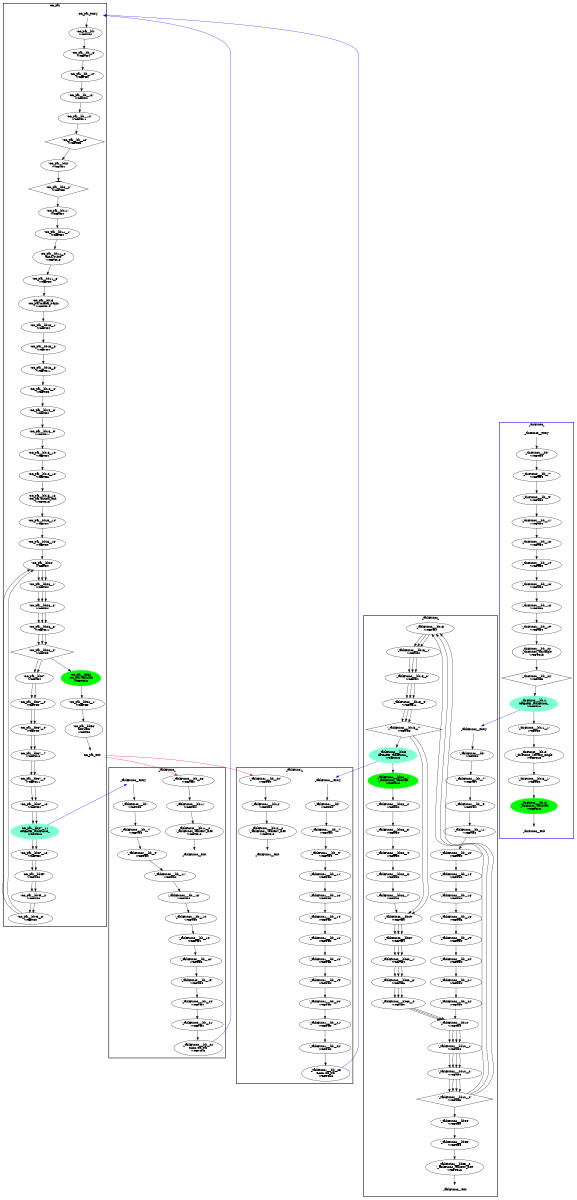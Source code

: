 digraph "CFG" {
fontsize=10;
orientation="portrait";
rankdir="TB";
size="10,8";
CC_par__bb15__1 [fontsize=10, label="\"CC_par__bb15__1\"\nWCET=4", width="0.01"];
CC_par__bb28__6 [fontsize=10, label="\"CC_par__bb28__6\"\nWCET=11", width="0.01"];
CC_par__bb37__10 [fontsize=10, label="\"CC_par__bb37__10\"\nWCET=4", width="0.01"];
CC_par__bb11__3 [fontsize=10, label="\"CC_par__bb11__3\"\nWCET=0", width="0.01"];
CC_par__bb15__15 [fontsize=10, label="\"CC_par__bb15__15\"\nWCET=0", width="0.01"];
CC_par__bb15__5 [fontsize=10, label="\"CC_par__bb15__5\"\nWCET=11", width="0.01"];
CC_par__bb49__3 [fontsize=10, label="\"CC_par__bb49__3\"\nWCET=0", width="0.01"];
CC_par__bb37__11 [color=aquamarine, fontsize=10, label="CC_par__bb37__11\nCREATE _taskFunc0_\nWCET=13", style=filled, width="0.01"];
CC_par__bb15__8 [fontsize=10, label="\"CC_par__bb15__8\"\nWCET=4", width="0.01"];
CC_par__bb15 [fontsize=10, label="CC_par__bb15\n(CC_par)critical_begin\nWCET=13", width="0.01"];
CC_par__bb37__12 [fontsize=10, label="\"CC_par__bb37__12\"\nWCET=0", width="0.01"];
CC_par__bb52 [color=green, fontsize=10, label="CC_par__bb52\n(CC_par)taskwait\nWCET=13", style=filled, width="0.01"];
CC_par__bb28__1 [fontsize=10, label="\"CC_par__bb28__1\"\nWCET=4", width="0.01"];
CC_par__bb53 [fontsize=10, label="\"CC_par__bb53\"\nRETURN\nWCET=0", width="0.01"];
CC_par__bb15__10 [fontsize=10, label="\"CC_par__bb15__10\"\nWCET=4", width="0.01"];
CC_par__bb37__9 [fontsize=10, label="\"CC_par__bb37__9\"\nWCET=11", width="0.01"];
CC_par__bb11__1 [fontsize=10, label="\"CC_par__bb11__1\"\nWCET=4", width="0.01"];
CC_par__bb11__2 [fontsize=10, label="CC_par__bb11__2\nCALL printf\nWCET=13", width="0.01"];
CC_par_entry [color="white", fontsize=10, height="0.01", label="CC_par_entry", width="0.01"];
CC_par_exit [color="white", fontsize=10, label="CC_par_exit", width="0.01"];
CC_par__bb__6 [fontsize=10, label="\"CC_par__bb__6\"\nWCET=4", width="0.01"];
CC_par__bb28__8 [fontsize=10, label="\"CC_par__bb28__8\"\nWCET=5", shape=diamond, width="0.01"];
CC_par__bb37__2 [fontsize=10, label="\"CC_par__bb37__2\"\nWCET=4", width="0.01"];
CC_par__bb__10 [fontsize=10, label="\"CC_par__bb__10\"\nWCET=4", width="0.01"];
CC_par__bb8 [fontsize=10, label="\"CC_par__bb8\"\nWCET=4", width="0.01"];
CC_par__bb15__12 [fontsize=10, label="\"CC_par__bb15__12\"\nWCET=6", width="0.01"];
CC_par__bb37__4 [fontsize=10, label="\"CC_par__bb37__4\"\nWCET=4", width="0.01"];
CC_par__bb15__6 [fontsize=10, label="\"CC_par__bb15__6\"\nWCET=4", width="0.01"];
CC_par__bb15__14 [fontsize=10, label="\"CC_par__bb15__14\"\nWCET=4", width="0.01"];
CC_par__bb15__9 [fontsize=10, label="\"CC_par__bb15__9\"\nWCET=11", width="0.01"];
CC_par__bb__14 [fontsize=10, label="\"CC_par__bb__14\"\nWCET=11", width="0.01"];
CC_par__bb__16 [fontsize=10, label="\"CC_par__bb__16\"\nWCET=5", shape=diamond, width="0.01"];
CC_par__bb37__7 [fontsize=10, label="\"CC_par__bb37__7\"\nWCET=13", width="0.01"];
CC_par__bb37 [fontsize=10, label="\"CC_par__bb37\"\nWCET=4", width="0.01"];
CC_par__bb52__1 [fontsize=10, label="\"CC_par__bb52__1\"\nWCET=0", width="0.01"];
CC_par__bb [fontsize=10, label="\"CC_par__bb\"\nWCET=4", width="0.01"];
CC_par__bb28__3 [fontsize=10, label="\"CC_par__bb28__3\"\nWCET=4", width="0.01"];
CC_par__bb49 [fontsize=10, label="\"CC_par__bb49\"\nWCET=4", width="0.01"];
CC_par__bb28 [fontsize=10, label="\"CC_par__bb28\"\nWCET=4", width="0.01"];
CC_par__bb__12 [fontsize=10, label="\"CC_par__bb__12\"\nWCET=4", width="0.01"];
CC_par__bb49__2 [fontsize=10, label="\"CC_par__bb49__2\"\nWCET=6", width="0.01"];
CC_par__bb11 [fontsize=10, label="\"CC_par__bb11\"\nWCET=4", width="0.01"];
CC_par__bb15__3 [fontsize=10, label="\"CC_par__bb15__3\"\nWCET=4", width="0.01"];
CC_par__bb15__13 [fontsize=10, label="CC_par__bb15__13\n(CC_par)critical_end\nWCET=13", width="0.01"];
CC_par__bb8__2 [fontsize=10, label="\"CC_par__bb8__2\"\nWCET=5", shape=diamond, width="0.01"];
_thrFunc0___bb14 [color=green, fontsize=10, label="_thrFunc0___bb14\n(_thrFunc0_)taskwait\nWCET=13", style=filled, width="0.01"];
_thrFunc0___bb__13 [fontsize=10, label="\"_thrFunc0___bb__13\"\nWCET=4", width="0.01"];
_thrFunc0___bb__7 [fontsize=10, label="\"_thrFunc0___bb__7\"\nWCET=4", width="0.01"];
_thrFunc0___bb__16 [fontsize=10, label="\"_thrFunc0___bb__16\"\nWCET=4", width="0.01"];
_thrFunc0___bb__14 [fontsize=10, label="\"_thrFunc0___bb__14\"\nWCET=4", width="0.01"];
_thrFunc0___bb__20 [fontsize=10, label="_thrFunc0___bb__20\n(_thrFunc0_)mysingle\nWCET=13", width="0.01"];
_thrFunc0___bb__22 [fontsize=10, label="\"_thrFunc0___bb__22\"\nWCET=5", shape=diamond, width="0.01"];
_thrFunc0___bb__9 [fontsize=10, label="\"_thrFunc0___bb__9\"\nWCET=4", width="0.01"];
_thrFunc0___bb13__1 [fontsize=10, label="\"_thrFunc0___bb13__1\"\nWCET=0", width="0.01"];
_thrFunc0___bb13 [fontsize=10, label="_thrFunc0___bb13\n(_thrFunc0_)leaving_single\nWCET=13", width="0.01"];
_thrFunc0___bb__19 [fontsize=10, label="\"_thrFunc0___bb__19\"\nWCET=4", width="0.01"];
_thrFunc0___bb11__1 [fontsize=10, label="\"_thrFunc0___bb11__1\"\nWCET=0", width="0.01"];
_thrFunc0__exit [color="white", fontsize=10, label="_thrFunc0__exit", width="0.01"];
_thrFunc0___bb__18 [fontsize=10, label="\"_thrFunc0___bb__18\"\nWCET=6", width="0.01"];
_thrFunc0___bb [fontsize=10, label="\"_thrFunc0___bb\"\nWCET=4", width="0.01"];
_thrFunc0___bb11 [color=aquamarine, fontsize=10, label="_thrFunc0___bb11\nCREATE _taskFunc2_\nWCET=13", style=filled, width="0.01"];
_thrFunc0__entry [color="white", fontsize=10, height="0.01", label="_thrFunc0__entry", width="0.01"];
_thrFunc0___bb__11 [fontsize=10, label="\"_thrFunc0___bb__11\"\nWCET=4", width="0.01"];
_taskFunc2___bb15 [fontsize=10, label="\"_taskFunc2___bb15\"\nWCET=4", width="0.01"];
_taskFunc2___bb15__7 [fontsize=10, label="\"_taskFunc2___bb15__7\"\nWCET=5", shape=diamond, width="0.01"];
_taskFunc2___bb [fontsize=10, label="\"_taskFunc2___bb\"\nWCET=4", width="0.01"];
_taskFunc2___bb10 [fontsize=10, label="\"_taskFunc2___bb10\"\nWCET=4", width="0.01"];
_taskFunc2___bb23__3 [fontsize=10, label="\"_taskFunc2___bb23__3\"\nWCET=4", width="0.01"];
_taskFunc2___bb30__1 [fontsize=10, label="\"_taskFunc2___bb30__1\"\nWCET=4", width="0.01"];
_taskFunc2___bb35 [fontsize=10, label="\"_taskFunc2___bb35\"\nWCET=4", width="0.01"];
_taskFunc2___bb15__5 [fontsize=10, label="\"_taskFunc2___bb15__5\"\nWCET=11", width="0.01"];
_taskFunc2___bb23__4 [fontsize=10, label="\"_taskFunc2___bb23__4\"\nWCET=4", width="0.01"];
_taskFunc2__exit [color="white", fontsize=10, label="_taskFunc2__exit", width="0.01"];
_taskFunc2___bb__7 [fontsize=10, label="\"_taskFunc2___bb__7\"\nWCET=4", width="0.01"];
_taskFunc2___bb10__1 [fontsize=10, label="\"_taskFunc2___bb10__1\"\nWCET=4", width="0.01"];
_taskFunc2___bb__21 [fontsize=10, label="\"_taskFunc2___bb__21\"\nWCET=4", width="0.01"];
_taskFunc2___bb10__4 [fontsize=10, label="\"_taskFunc2___bb10__4\"\nWCET=5", shape=diamond, width="0.01"];
_taskFunc2___bb29 [fontsize=10, label="\"_taskFunc2___bb29\"\nWCET=0", width="0.01"];
_taskFunc2___bb23__2 [fontsize=10, label="\"_taskFunc2___bb23__2\"\nWCET=4", width="0.01"];
_taskFunc2___bb15__1 [fontsize=10, label="\"_taskFunc2___bb15__1\"\nWCET=4", width="0.01"];
_taskFunc2___bb__11 [fontsize=10, label="\"_taskFunc2___bb__11\"\nWCET=4", width="0.01"];
_taskFunc2___bb__9 [fontsize=10, label="\"_taskFunc2___bb__9\"\nWCET=4", width="0.01"];
_taskFunc2___bb23 [color=aquamarine, fontsize=10, label="_taskFunc2___bb23\nCREATE _taskFunc1_\nWCET=13", style=filled, width="0.01"];
_taskFunc2___bb__16 [fontsize=10, label="\"_taskFunc2___bb__16\"\nWCET=4", width="0.01"];
_taskFunc2___bb__20 [fontsize=10, label="\"_taskFunc2___bb__20\"\nWCET=4", width="0.01"];
_taskFunc2___bb__22 [fontsize=10, label="\"_taskFunc2___bb__22\"\nWCET=0", width="0.01"];
_taskFunc2___bb23__7 [fontsize=10, label="\"_taskFunc2___bb23__7\"\nWCET=0", width="0.01"];
_taskFunc2___bb23__6 [fontsize=10, label="\"_taskFunc2___bb23__6\"\nWCET=6", width="0.01"];
_taskFunc2___bb30 [fontsize=10, label="\"_taskFunc2___bb30\"\nWCET=4", width="0.01"];
_taskFunc2___bb35__2 [fontsize=10, label="_taskFunc2___bb35__2\n(_taskFunc2_)taskenv_free\nWCET=13", width="0.01"];
_taskFunc2___bb34 [fontsize=10, label="\"_taskFunc2___bb34\"\nWCET=0", width="0.01"];
_taskFunc2___bb__13 [fontsize=10, label="\"_taskFunc2___bb__13\"\nWCET=4", width="0.01"];
_taskFunc2__entry [color="white", fontsize=10, height="0.01", label="_taskFunc2__entry", width="0.01"];
_taskFunc2___bb15__3 [fontsize=10, label="\"_taskFunc2___bb15__3\"\nWCET=4", width="0.01"];
_taskFunc2___bb10__2 [fontsize=10, label="\"_taskFunc2___bb10__2\"\nWCET=4", width="0.01"];
_taskFunc2___bb30__4 [fontsize=10, label="\"_taskFunc2___bb30__4\"\nWCET=0", width="0.01"];
_taskFunc2___bb__14 [fontsize=10, label="\"_taskFunc2___bb__14\"\nWCET=4", width="0.01"];
_taskFunc2___bb__18 [fontsize=10, label="\"_taskFunc2___bb__18\"\nWCET=6", width="0.01"];
_taskFunc2___bb30__3 [fontsize=10, label="\"_taskFunc2___bb30__3\"\nWCET=6", width="0.01"];
_taskFunc2___bb23__1 [color=green, fontsize=10, label="_taskFunc2___bb23__1\n(_taskFunc2_)taskwait\nWCET=13", style=filled, width="0.01"];
_taskFunc2___bb__19 [fontsize=10, label="\"_taskFunc2___bb__19\"\nWCET=4", width="0.01"];
_taskFunc0___bb__19 [fontsize=10, label="\"_taskFunc0___bb__19\"\nWCET=4", width="0.01"];
_taskFunc0___bb__18 [fontsize=10, label="\"_taskFunc0___bb__18\"\nWCET=6", width="0.01"];
_taskFunc0___bb__7 [fontsize=10, label="\"_taskFunc0___bb__7\"\nWCET=4", width="0.01"];
_taskFunc0___bb__9 [fontsize=10, label="\"_taskFunc0___bb__9\"\nWCET=4", width="0.01"];
_taskFunc0___bb__21 [fontsize=10, label="\"_taskFunc0___bb__21\"\nWCET=4", width="0.01"];
_taskFunc0___bb [fontsize=10, label="\"_taskFunc0___bb\"\nWCET=4", width="0.01"];
_taskFunc0__entry [color="white", fontsize=10, height="0.01", label="_taskFunc0__entry", width="0.01"];
_taskFunc0___bb__22 [fontsize=10, label="_taskFunc0___bb__22\nCALL CC_par\nWCET=13", width="0.01"];
_taskFunc0__exit [color="white", fontsize=10, label="_taskFunc0__exit", width="0.01"];
_taskFunc0___bb__13 [fontsize=10, label="\"_taskFunc0___bb__13\"\nWCET=4", width="0.01"];
_taskFunc0___bb__20 [fontsize=10, label="\"_taskFunc0___bb__20\"\nWCET=4", width="0.01"];
_taskFunc0___bb11__2 [fontsize=10, label="_taskFunc0___bb11__2\n(_taskFunc0_)taskenv_free\nWCET=13", width="0.01"];
_taskFunc0___bb__23 [fontsize=10, label="\"_taskFunc0___bb__23\"\nWCET=0", width="0.01"];
_taskFunc0___bb__11 [fontsize=10, label="\"_taskFunc0___bb__11\"\nWCET=4", width="0.01"];
_taskFunc0___bb11 [fontsize=10, label="\"_taskFunc0___bb11\"\nWCET=4", width="0.01"];
_taskFunc0___bb__14 [fontsize=10, label="\"_taskFunc0___bb__14\"\nWCET=4", width="0.01"];
_taskFunc0___bb__16 [fontsize=10, label="\"_taskFunc0___bb__16\"\nWCET=4", width="0.01"];
_taskFunc1___bb__23 [fontsize=10, label="_taskFunc1___bb__23\nCALL CC_par\nWCET=13", width="0.01"];
_taskFunc1___bb__9 [fontsize=10, label="\"_taskFunc1___bb__9\"\nWCET=4", width="0.01"];
_taskFunc1__exit [color="white", fontsize=10, label="_taskFunc1__exit", width="0.01"];
_taskFunc1___bb__16 [fontsize=10, label="\"_taskFunc1___bb__16\"\nWCET=4", width="0.01"];
_taskFunc1___bb__14 [fontsize=10, label="\"_taskFunc1___bb__14\"\nWCET=4", width="0.01"];
_taskFunc1___bb__18 [fontsize=10, label="\"_taskFunc1___bb__18\"\nWCET=6", width="0.01"];
_taskFunc1___bb__19 [fontsize=10, label="\"_taskFunc1___bb__19\"\nWCET=4", width="0.01"];
_taskFunc1___bb__20 [fontsize=10, label="\"_taskFunc1___bb__20\"\nWCET=4", width="0.01"];
_taskFunc1___bb__24 [fontsize=10, label="\"_taskFunc1___bb__24\"\nWCET=0", width="0.01"];
_taskFunc1___bb__13 [fontsize=10, label="\"_taskFunc1___bb__13\"\nWCET=4", width="0.01"];
_taskFunc1___bb__21 [fontsize=10, label="\"_taskFunc1___bb__21\"\nWCET=4", width="0.01"];
_taskFunc1___bb12 [fontsize=10, label="\"_taskFunc1___bb12\"\nWCET=4", width="0.01"];
_taskFunc1___bb12__2 [fontsize=10, label="_taskFunc1___bb12__2\n(_taskFunc1_)taskenv_free\nWCET=13", width="0.01"];
_taskFunc1___bb__11 [fontsize=10, label="\"_taskFunc1___bb__11\"\nWCET=4", width="0.01"];
_taskFunc1__entry [color="white", fontsize=10, height="0.01", label="_taskFunc1__entry", width="0.01"];
_taskFunc1___bb__7 [fontsize=10, label="\"_taskFunc1___bb__7\"\nWCET=4", width="0.01"];
_taskFunc1___bb__22 [fontsize=10, label="\"_taskFunc1___bb__22\"\nWCET=4", width="0.01"];
_taskFunc1___bb [fontsize=10, label="\"_taskFunc1___bb\"\nWCET=4", width="0.01"];
CC_par__bb15__1 -> CC_par__bb15__3  [key=0];
CC_par__bb28__6 -> CC_par__bb28__8  [key=0];
CC_par__bb28__6 -> CC_par__bb28__8  [key=1];
CC_par__bb28__6 -> CC_par__bb28__8  [key=2];
CC_par__bb37__10 -> CC_par__bb37__11  [key=0];
CC_par__bb37__10 -> CC_par__bb37__11  [key=1];
CC_par__bb11__3 -> CC_par__bb15  [key=0];
CC_par__bb15__15 -> CC_par__bb28  [key=0];
CC_par__bb15__5 -> CC_par__bb15__6  [key=0];
CC_par__bb49__3 -> CC_par__bb28  [key=0];
CC_par__bb49__3 -> CC_par__bb28  [key=1];
CC_par__bb37__11 -> CC_par__bb37__12  [key=0];
CC_par__bb37__11 -> CC_par__bb37__12  [key=1];
CC_par__bb37__11 -> _taskFunc0__entry  [color=blue, key=0];
CC_par__bb15__8 -> CC_par__bb15__9  [key=0];
CC_par__bb15 -> CC_par__bb15__1  [key=0];
CC_par__bb37__12 -> CC_par__bb49  [key=0];
CC_par__bb37__12 -> CC_par__bb49  [key=1];
CC_par__bb52 -> CC_par__bb52__1  [key=0];
CC_par__bb28__1 -> CC_par__bb28__3  [key=0];
CC_par__bb28__1 -> CC_par__bb28__3  [key=1];
CC_par__bb28__1 -> CC_par__bb28__3  [key=2];
CC_par__bb53 -> CC_par_exit  [key=0];
CC_par__bb15__10 -> CC_par__bb15__12  [key=0];
CC_par__bb37__9 -> CC_par__bb37__10  [key=0];
CC_par__bb37__9 -> CC_par__bb37__10  [key=1];
CC_par__bb11__1 -> CC_par__bb11__2  [key=0];
CC_par__bb11__2 -> CC_par__bb11__3  [key=0];
CC_par_entry -> CC_par__bb  [key=0];
CC_par_exit -> _taskFunc0___bb__23  [color=red, key=0];
CC_par_exit -> _taskFunc1___bb__24  [color=red, key=0];
CC_par__bb__6 -> CC_par__bb__10  [key=0];
CC_par__bb28__8 -> CC_par__bb37  [key=0];
CC_par__bb28__8 -> CC_par__bb37  [key=1];
CC_par__bb28__8 -> CC_par__bb52  [key=0];
CC_par__bb37__2 -> CC_par__bb37__4  [key=0];
CC_par__bb37__2 -> CC_par__bb37__4  [key=1];
CC_par__bb__10 -> CC_par__bb__12  [key=0];
CC_par__bb8 -> CC_par__bb8__2  [key=0];
CC_par__bb15__12 -> CC_par__bb15__13  [key=0];
CC_par__bb37__4 -> CC_par__bb37__7  [key=0];
CC_par__bb37__4 -> CC_par__bb37__7  [key=1];
CC_par__bb15__6 -> CC_par__bb15__8  [key=0];
CC_par__bb15__14 -> CC_par__bb15__15  [key=0];
CC_par__bb15__9 -> CC_par__bb15__10  [key=0];
CC_par__bb__14 -> CC_par__bb__16  [key=0];
CC_par__bb__16 -> CC_par__bb8  [key=0];
CC_par__bb37__7 -> CC_par__bb37__9  [key=0];
CC_par__bb37__7 -> CC_par__bb37__9  [key=1];
CC_par__bb37 -> CC_par__bb37__2  [key=0];
CC_par__bb37 -> CC_par__bb37__2  [key=1];
CC_par__bb52__1 -> CC_par__bb53  [key=0];
CC_par__bb -> CC_par__bb__6  [key=0];
CC_par__bb28__3 -> CC_par__bb28__6  [key=0];
CC_par__bb28__3 -> CC_par__bb28__6  [key=1];
CC_par__bb28__3 -> CC_par__bb28__6  [key=2];
CC_par__bb49 -> CC_par__bb49__2  [key=0];
CC_par__bb49 -> CC_par__bb49__2  [key=1];
CC_par__bb28 -> CC_par__bb28__1  [key=0];
CC_par__bb28 -> CC_par__bb28__1  [key=1];
CC_par__bb28 -> CC_par__bb28__1  [key=2];
CC_par__bb__12 -> CC_par__bb__14  [key=0];
CC_par__bb49__2 -> CC_par__bb49__3  [key=0];
CC_par__bb49__2 -> CC_par__bb49__3  [key=1];
CC_par__bb11 -> CC_par__bb11__1  [key=0];
CC_par__bb15__3 -> CC_par__bb15__5  [key=0];
CC_par__bb15__13 -> CC_par__bb15__14  [key=0];
CC_par__bb8__2 -> CC_par__bb11  [key=0];
_thrFunc0___bb14 -> _thrFunc0__exit  [key=0];
_thrFunc0___bb__13 -> _thrFunc0___bb__14  [key=0];
_thrFunc0___bb__7 -> _thrFunc0___bb__9  [key=0];
_thrFunc0___bb__16 -> _thrFunc0___bb__18  [key=0];
_thrFunc0___bb__14 -> _thrFunc0___bb__16  [key=0];
_thrFunc0___bb__20 -> _thrFunc0___bb__22  [key=0];
_thrFunc0___bb__22 -> _thrFunc0___bb11  [key=0];
_thrFunc0___bb__9 -> _thrFunc0___bb__11  [key=0];
_thrFunc0___bb13__1 -> _thrFunc0___bb14  [key=0];
_thrFunc0___bb13 -> _thrFunc0___bb13__1  [key=0];
_thrFunc0___bb__19 -> _thrFunc0___bb__20  [key=0];
_thrFunc0___bb11__1 -> _thrFunc0___bb13  [key=0];
_thrFunc0___bb__18 -> _thrFunc0___bb__19  [key=0];
_thrFunc0___bb -> _thrFunc0___bb__7  [key=0];
_thrFunc0___bb11 -> _thrFunc0___bb11__1  [key=0];
_thrFunc0___bb11 -> _taskFunc2__entry  [color=blue, key=0];
_thrFunc0__entry -> _thrFunc0___bb  [key=0];
_thrFunc0___bb__11 -> _thrFunc0___bb__13  [key=0];
_taskFunc2___bb15 -> _taskFunc2___bb15__1  [key=0];
_taskFunc2___bb15 -> _taskFunc2___bb15__1  [key=1];
_taskFunc2___bb15 -> _taskFunc2___bb15__1  [key=2];
_taskFunc2___bb15__7 -> _taskFunc2___bb23  [key=0];
_taskFunc2___bb15__7 -> _taskFunc2___bb29  [key=0];
_taskFunc2___bb15__7 -> _taskFunc2___bb29  [key=1];
_taskFunc2___bb -> _taskFunc2___bb__7  [key=0];
_taskFunc2___bb10 -> _taskFunc2___bb10__1  [key=0];
_taskFunc2___bb10 -> _taskFunc2___bb10__1  [key=1];
_taskFunc2___bb10 -> _taskFunc2___bb10__1  [key=2];
_taskFunc2___bb10 -> _taskFunc2___bb10__1  [key=3];
_taskFunc2___bb23__3 -> _taskFunc2___bb23__4  [key=0];
_taskFunc2___bb30__1 -> _taskFunc2___bb30__3  [key=0];
_taskFunc2___bb30__1 -> _taskFunc2___bb30__3  [key=1];
_taskFunc2___bb30__1 -> _taskFunc2___bb30__3  [key=2];
_taskFunc2___bb35 -> _taskFunc2___bb35__2  [key=0];
_taskFunc2___bb15__5 -> _taskFunc2___bb15__7  [key=0];
_taskFunc2___bb15__5 -> _taskFunc2___bb15__7  [key=1];
_taskFunc2___bb15__5 -> _taskFunc2___bb15__7  [key=2];
_taskFunc2___bb23__4 -> _taskFunc2___bb23__6  [key=0];
_taskFunc2___bb__7 -> _taskFunc2___bb__9  [key=0];
_taskFunc2___bb10__1 -> _taskFunc2___bb10__2  [key=0];
_taskFunc2___bb10__1 -> _taskFunc2___bb10__2  [key=1];
_taskFunc2___bb10__1 -> _taskFunc2___bb10__2  [key=2];
_taskFunc2___bb10__1 -> _taskFunc2___bb10__2  [key=3];
_taskFunc2___bb__21 -> _taskFunc2___bb__22  [key=0];
_taskFunc2___bb10__4 -> _taskFunc2___bb15  [key=0];
_taskFunc2___bb10__4 -> _taskFunc2___bb15  [key=1];
_taskFunc2___bb10__4 -> _taskFunc2___bb15  [key=2];
_taskFunc2___bb10__4 -> _taskFunc2___bb34  [key=0];
_taskFunc2___bb29 -> _taskFunc2___bb30  [key=0];
_taskFunc2___bb29 -> _taskFunc2___bb30  [key=1];
_taskFunc2___bb29 -> _taskFunc2___bb30  [key=2];
_taskFunc2___bb23__2 -> _taskFunc2___bb23__3  [key=0];
_taskFunc2___bb15__1 -> _taskFunc2___bb15__3  [key=0];
_taskFunc2___bb15__1 -> _taskFunc2___bb15__3  [key=1];
_taskFunc2___bb15__1 -> _taskFunc2___bb15__3  [key=2];
_taskFunc2___bb__11 -> _taskFunc2___bb__13  [key=0];
_taskFunc2___bb__9 -> _taskFunc2___bb__11  [key=0];
_taskFunc2___bb23 -> _taskFunc2___bb23__1  [key=0];
_taskFunc2___bb23 -> _taskFunc1__entry  [color=blue, key=0];
_taskFunc2___bb__16 -> _taskFunc2___bb__18  [key=0];
_taskFunc2___bb__20 -> _taskFunc2___bb__21  [key=0];
_taskFunc2___bb__22 -> _taskFunc2___bb10  [key=0];
_taskFunc2___bb23__7 -> _taskFunc2___bb29  [key=0];
_taskFunc2___bb23__6 -> _taskFunc2___bb23__7  [key=0];
_taskFunc2___bb30 -> _taskFunc2___bb30__1  [key=0];
_taskFunc2___bb30 -> _taskFunc2___bb30__1  [key=1];
_taskFunc2___bb30 -> _taskFunc2___bb30__1  [key=2];
_taskFunc2___bb35__2 -> _taskFunc2__exit  [key=0];
_taskFunc2___bb34 -> _taskFunc2___bb35  [key=0];
_taskFunc2___bb__13 -> _taskFunc2___bb__14  [key=0];
_taskFunc2__entry -> _taskFunc2___bb  [key=0];
_taskFunc2___bb15__3 -> _taskFunc2___bb15__5  [key=0];
_taskFunc2___bb15__3 -> _taskFunc2___bb15__5  [key=1];
_taskFunc2___bb15__3 -> _taskFunc2___bb15__5  [key=2];
_taskFunc2___bb10__2 -> _taskFunc2___bb10__4  [key=0];
_taskFunc2___bb10__2 -> _taskFunc2___bb10__4  [key=1];
_taskFunc2___bb10__2 -> _taskFunc2___bb10__4  [key=2];
_taskFunc2___bb10__2 -> _taskFunc2___bb10__4  [key=3];
_taskFunc2___bb30__4 -> _taskFunc2___bb10  [key=0];
_taskFunc2___bb30__4 -> _taskFunc2___bb10  [key=1];
_taskFunc2___bb30__4 -> _taskFunc2___bb10  [key=2];
_taskFunc2___bb__14 -> _taskFunc2___bb__16  [key=0];
_taskFunc2___bb__18 -> _taskFunc2___bb__19  [key=0];
_taskFunc2___bb30__3 -> _taskFunc2___bb30__4  [key=0];
_taskFunc2___bb30__3 -> _taskFunc2___bb30__4  [key=1];
_taskFunc2___bb30__3 -> _taskFunc2___bb30__4  [key=2];
_taskFunc2___bb23__1 -> _taskFunc2___bb23__2  [key=0];
_taskFunc2___bb__19 -> _taskFunc2___bb__20  [key=0];
_taskFunc0___bb__19 -> _taskFunc0___bb__20  [key=0];
_taskFunc0___bb__18 -> _taskFunc0___bb__19  [key=0];
_taskFunc0___bb__7 -> _taskFunc0___bb__9  [key=0];
_taskFunc0___bb__9 -> _taskFunc0___bb__11  [key=0];
_taskFunc0___bb__21 -> _taskFunc0___bb__22  [key=0];
_taskFunc0___bb -> _taskFunc0___bb__7  [key=0];
_taskFunc0__entry -> _taskFunc0___bb  [key=0];
_taskFunc0___bb__22 -> CC_par_entry  [color=blue, key=0];
_taskFunc0___bb__13 -> _taskFunc0___bb__14  [key=0];
_taskFunc0___bb__20 -> _taskFunc0___bb__21  [key=0];
_taskFunc0___bb11__2 -> _taskFunc0__exit  [key=0];
_taskFunc0___bb__23 -> _taskFunc0___bb11  [key=0];
_taskFunc0___bb__11 -> _taskFunc0___bb__13  [key=0];
_taskFunc0___bb11 -> _taskFunc0___bb11__2  [key=0];
_taskFunc0___bb__14 -> _taskFunc0___bb__16  [key=0];
_taskFunc0___bb__16 -> _taskFunc0___bb__18  [key=0];
_taskFunc1___bb__23 -> CC_par_entry  [color=blue, key=0];
_taskFunc1___bb__9 -> _taskFunc1___bb__11  [key=0];
_taskFunc1___bb__16 -> _taskFunc1___bb__18  [key=0];
_taskFunc1___bb__14 -> _taskFunc1___bb__16  [key=0];
_taskFunc1___bb__18 -> _taskFunc1___bb__19  [key=0];
_taskFunc1___bb__19 -> _taskFunc1___bb__20  [key=0];
_taskFunc1___bb__20 -> _taskFunc1___bb__21  [key=0];
_taskFunc1___bb__24 -> _taskFunc1___bb12  [key=0];
_taskFunc1___bb__13 -> _taskFunc1___bb__14  [key=0];
_taskFunc1___bb__21 -> _taskFunc1___bb__22  [key=0];
_taskFunc1___bb12 -> _taskFunc1___bb12__2  [key=0];
_taskFunc1___bb12__2 -> _taskFunc1__exit  [key=0];
_taskFunc1___bb__11 -> _taskFunc1___bb__13  [key=0];
_taskFunc1__entry -> _taskFunc1___bb  [key=0];
_taskFunc1___bb__7 -> _taskFunc1___bb__9  [key=0];
_taskFunc1___bb__22 -> _taskFunc1___bb__23  [key=0];
_taskFunc1___bb -> _taskFunc1___bb__7  [key=0];
subgraph "cluster__thrFunc0_" {
label=_thrFunc0_
style="bold"
color="blue"
"_thrFunc0___bb"
"_thrFunc0___bb__7"
"_thrFunc0___bb__9"
"_thrFunc0___bb__11"
"_thrFunc0___bb__13"
"_thrFunc0___bb__14"
"_thrFunc0___bb__16"
"_thrFunc0___bb__18"
"_thrFunc0___bb__19"
"_thrFunc0___bb__20"
"_thrFunc0___bb__22"
"_thrFunc0___bb11"
"_thrFunc0___bb11__1"
"_thrFunc0___bb13"
"_thrFunc0___bb13__1"
"_thrFunc0___bb14"

"_thrFunc0__entry"
"_thrFunc0__exit"
}
subgraph "cluster__taskFunc2_" {
label=_taskFunc2_
style="bold"
"_taskFunc2___bb"
"_taskFunc2___bb__7"
"_taskFunc2___bb__9"
"_taskFunc2___bb__11"
"_taskFunc2___bb__13"
"_taskFunc2___bb__14"
"_taskFunc2___bb__16"
"_taskFunc2___bb__18"
"_taskFunc2___bb__19"
"_taskFunc2___bb__20"
"_taskFunc2___bb__21"
"_taskFunc2___bb__22"
"_taskFunc2___bb10"
"_taskFunc2___bb10__1"
"_taskFunc2___bb10__2"
"_taskFunc2___bb10__4"
"_taskFunc2___bb15"
"_taskFunc2___bb15__1"
"_taskFunc2___bb15__3"
"_taskFunc2___bb15__5"
"_taskFunc2___bb15__7"
"_taskFunc2___bb23"
"_taskFunc2___bb23__1"
"_taskFunc2___bb23__2"
"_taskFunc2___bb23__3"
"_taskFunc2___bb23__4"
"_taskFunc2___bb23__6"
"_taskFunc2___bb23__7"
"_taskFunc2___bb29"
"_taskFunc2___bb30"
"_taskFunc2___bb30__1"
"_taskFunc2___bb30__3"
"_taskFunc2___bb30__4"
"_taskFunc2___bb34"
"_taskFunc2___bb35"
"_taskFunc2___bb35__2"

"_taskFunc2__entry"
"_taskFunc2__exit"
}
subgraph "cluster__taskFunc1_" {
label=_taskFunc1_
style="bold"
"_taskFunc1___bb"
"_taskFunc1___bb__7"
"_taskFunc1___bb__9"
"_taskFunc1___bb__11"
"_taskFunc1___bb__13"
"_taskFunc1___bb__14"
"_taskFunc1___bb__16"
"_taskFunc1___bb__18"
"_taskFunc1___bb__19"
"_taskFunc1___bb__20"
"_taskFunc1___bb__21"
"_taskFunc1___bb__22"
"_taskFunc1___bb__23"
"_taskFunc1___bb__24"
"_taskFunc1___bb12"
"_taskFunc1___bb12__2"

"_taskFunc1__entry"
"_taskFunc1__exit"
}
subgraph "cluster_CC_par" {
label=CC_par
style="bold"
"CC_par__bb"
"CC_par__bb__6"
"CC_par__bb__10"
"CC_par__bb__12"
"CC_par__bb__14"
"CC_par__bb__16"
"CC_par__bb8"
"CC_par__bb8__2"
"CC_par__bb11"
"CC_par__bb11__1"
"CC_par__bb11__2"
"CC_par__bb11__3"
"CC_par__bb15"
"CC_par__bb15__1"
"CC_par__bb15__3"
"CC_par__bb15__5"
"CC_par__bb15__6"
"CC_par__bb15__8"
"CC_par__bb15__9"
"CC_par__bb15__10"
"CC_par__bb15__12"
"CC_par__bb15__13"
"CC_par__bb15__14"
"CC_par__bb15__15"
"CC_par__bb28"
"CC_par__bb28__1"
"CC_par__bb28__3"
"CC_par__bb28__6"
"CC_par__bb28__8"
"CC_par__bb37"
"CC_par__bb37__2"
"CC_par__bb37__4"
"CC_par__bb37__7"
"CC_par__bb37__9"
"CC_par__bb37__10"
"CC_par__bb37__11"
"CC_par__bb37__12"
"CC_par__bb49"
"CC_par__bb49__2"
"CC_par__bb49__3"
"CC_par__bb52"
"CC_par__bb52__1"
"CC_par__bb53"
"CC_par_entry"
"CC_par_exit"
}
subgraph "cluster__taskFunc0_" {
label=_taskFunc0_
style="bold"
"_taskFunc0___bb"
"_taskFunc0___bb__7"
"_taskFunc0___bb__9"
"_taskFunc0___bb__11"
"_taskFunc0___bb__13"
"_taskFunc0___bb__14"
"_taskFunc0___bb__16"
"_taskFunc0___bb__18"
"_taskFunc0___bb__19"
"_taskFunc0___bb__20"
"_taskFunc0___bb__21"
"_taskFunc0___bb__22"
"_taskFunc0___bb__23"
"_taskFunc0___bb11"
"_taskFunc0___bb11__2"

"_taskFunc0__entry"
"_taskFunc0__exit"
}
}
